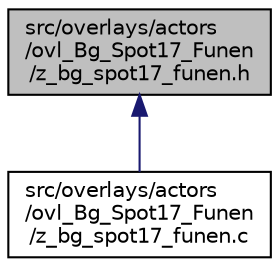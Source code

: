 digraph "src/overlays/actors/ovl_Bg_Spot17_Funen/z_bg_spot17_funen.h"
{
 // LATEX_PDF_SIZE
  edge [fontname="Helvetica",fontsize="10",labelfontname="Helvetica",labelfontsize="10"];
  node [fontname="Helvetica",fontsize="10",shape=record];
  Node1 [label="src/overlays/actors\l/ovl_Bg_Spot17_Funen\l/z_bg_spot17_funen.h",height=0.2,width=0.4,color="black", fillcolor="grey75", style="filled", fontcolor="black",tooltip=" "];
  Node1 -> Node2 [dir="back",color="midnightblue",fontsize="10",style="solid",fontname="Helvetica"];
  Node2 [label="src/overlays/actors\l/ovl_Bg_Spot17_Funen\l/z_bg_spot17_funen.c",height=0.2,width=0.4,color="black", fillcolor="white", style="filled",URL="$d2/d36/z__bg__spot17__funen_8c.html",tooltip=" "];
}
